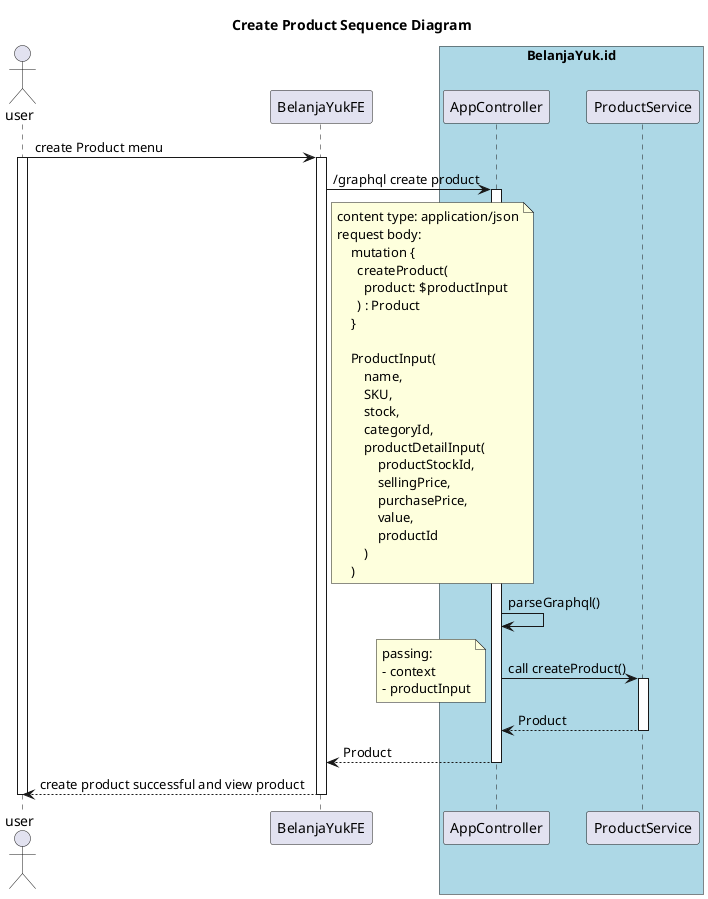 @startuml
title: Create Product Sequence Diagram
actor user
participant BelanjaYukFE
box "BelanjaYuk.id" #LightBlue
participant AppController
participant ProductService
end box

user -> BelanjaYukFE ++ : create Product menu
activate user
BelanjaYukFE -> AppController ++ : /graphql create product
    note right of BelanjaYukFE
    content type: application/json
    request body:
        mutation {
          createProduct(
            product: $productInput
          ) : Product
        }

        ProductInput(
            name,
            SKU,
            stock,
            categoryId,
            productDetailInput(
                productStockId,
                sellingPrice,
                purchasePrice,
                value,
                productId
            )
        )
    end note
AppController -> AppController : parseGraphql()
AppController -> ProductService ++ : call createProduct()
    note left
    passing:
    - context
    - productInput
    end note
ProductService --> AppController -- : Product
AppController --> BelanjaYukFE -- : Product
BelanjaYukFE --> user -- : create product successful and view product
deactivate user


@enduml